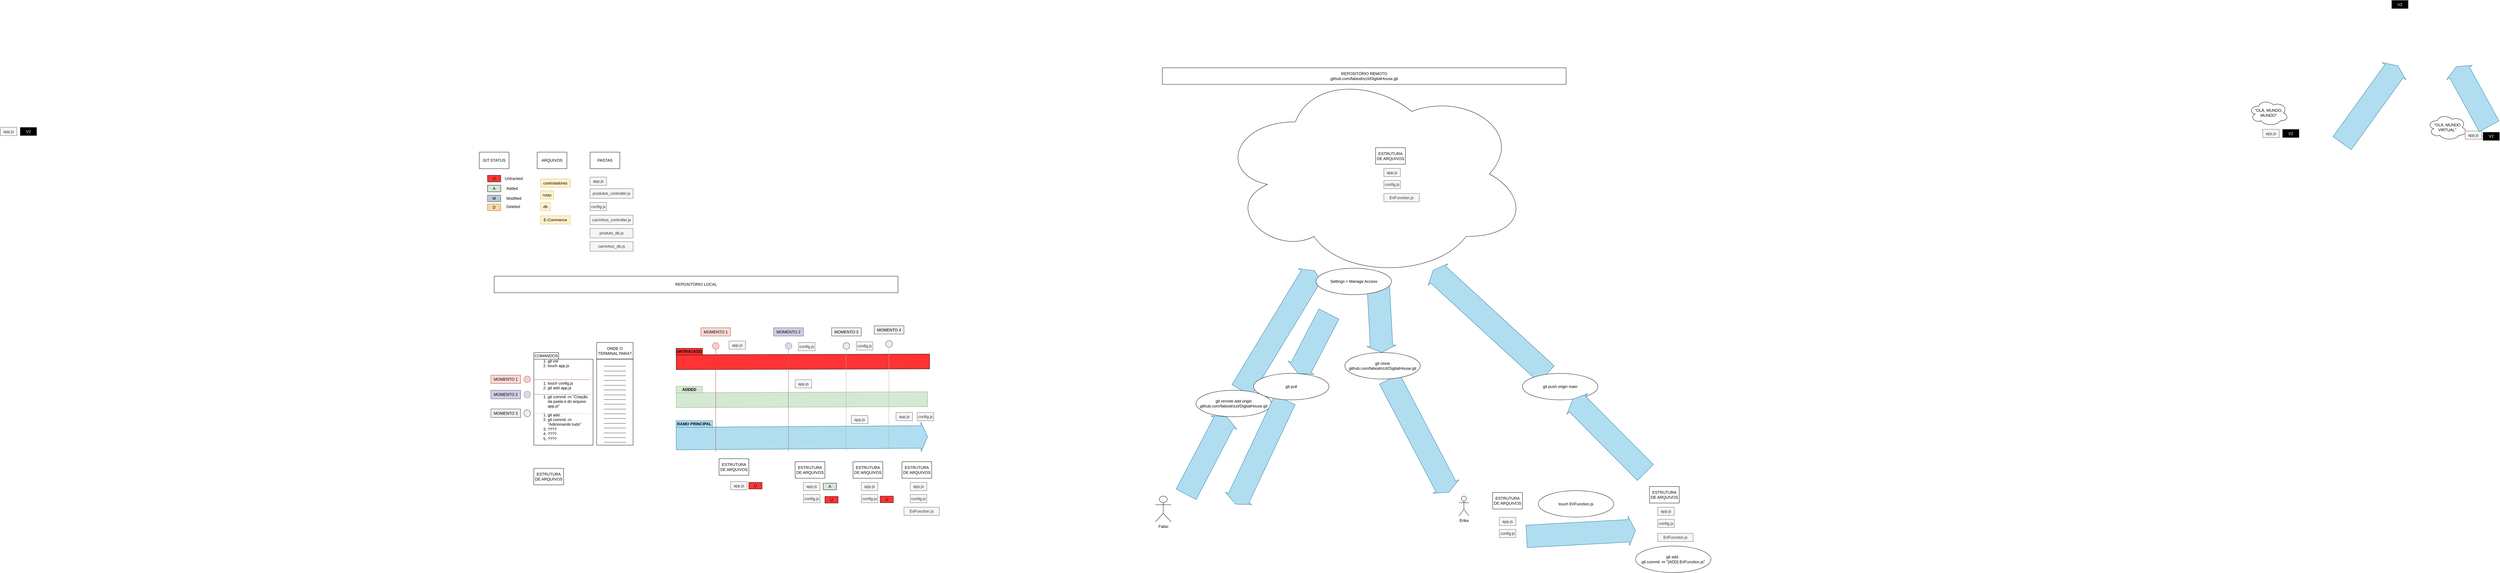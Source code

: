 <mxfile version="14.7.6" type="google"><diagram id="gjfnHKG4UxNZqwAq99h7" name="Page-1"><mxGraphModel dx="8048" dy="7216" grid="1" gridSize="10" guides="1" tooltips="1" connect="1" arrows="1" fold="1" page="1" pageScale="1" pageWidth="827" pageHeight="1169" math="0" shadow="0"><root><mxCell id="0"/><mxCell id="1" parent="0"/><mxCell id="Z1jpbVhlGLMtk55qGKZk-7" value="&lt;ol&gt;&lt;li&gt;&lt;span&gt;git init&lt;/span&gt;&lt;br&gt;&lt;/li&gt;&lt;li&gt;touch app.js&lt;/li&gt;&lt;/ol&gt;&lt;div&gt;&lt;br&gt;&lt;/div&gt;&lt;ol&gt;&lt;li&gt;touch config.js&lt;/li&gt;&lt;li&gt;git add app.js&lt;/li&gt;&lt;/ol&gt;&lt;ol&gt;&lt;li&gt;git commit -m &quot;Criação da pasta e do arquivo app.js&quot;&lt;/li&gt;&lt;/ol&gt;&lt;ol&gt;&lt;li&gt;git add .&lt;/li&gt;&lt;ol&gt;&lt;/ol&gt;&lt;li&gt;git commit -m &quot;Adicionando tudo&quot;&lt;/li&gt;&lt;ol&gt;&lt;/ol&gt;&lt;li&gt;&lt;span&gt;????&lt;/span&gt;&lt;br&gt;&lt;/li&gt;&lt;li&gt;????&lt;/li&gt;&lt;li&gt;????&lt;br&gt;&lt;br&gt;&lt;/li&gt;&lt;/ol&gt;" style="rounded=0;whiteSpace=wrap;html=1;align=left;" parent="1" vertex="1"><mxGeometry x="-1315" y="-3481" width="179" height="260" as="geometry"/></mxCell><mxCell id="Z1jpbVhlGLMtk55qGKZk-8" value="COMANDOS" style="rounded=0;whiteSpace=wrap;html=1;" parent="1" vertex="1"><mxGeometry x="-1315" y="-3501" width="75" height="20" as="geometry"/></mxCell><mxCell id="Z1jpbVhlGLMtk55qGKZk-9" value="&lt;span&gt;ESTRUTURA&lt;/span&gt;&lt;br&gt;&lt;span&gt;DE ARQUIVOS&lt;/span&gt;" style="rounded=0;whiteSpace=wrap;html=1;" parent="1" vertex="1"><mxGeometry x="-1315" y="-3151" width="90" height="50" as="geometry"/></mxCell><mxCell id="Z1jpbVhlGLMtk55qGKZk-10" value="" style="ellipse;whiteSpace=wrap;html=1;fillColor=#f8cecc;strokeColor=#b85450;" parent="1" vertex="1"><mxGeometry x="-1345" y="-3430" width="20" height="20" as="geometry"/></mxCell><mxCell id="Z1jpbVhlGLMtk55qGKZk-11" value="" style="endArrow=none;html=1;entryX=1;entryY=0.25;entryDx=0;entryDy=0;exitX=0;exitY=0.25;exitDx=0;exitDy=0;fillColor=#f8cecc;strokeColor=#b85450;" parent="1" edge="1"><mxGeometry width="50" height="50" relative="1" as="geometry"><mxPoint x="-1315" y="-3419.0" as="sourcePoint"/><mxPoint x="-1145" y="-3419.0" as="targetPoint"/></mxGeometry></mxCell><mxCell id="Z1jpbVhlGLMtk55qGKZk-12" value="" style="ellipse;whiteSpace=wrap;html=1;fillColor=#e1d5e7;strokeColor=#9673a6;" parent="1" vertex="1"><mxGeometry x="-1345" y="-3384.5" width="20" height="21" as="geometry"/></mxCell><mxCell id="Z1jpbVhlGLMtk55qGKZk-13" value="" style="endArrow=none;html=1;entryX=1;entryY=0.25;entryDx=0;entryDy=0;exitX=0;exitY=0.25;exitDx=0;exitDy=0;fillColor=#e1d5e7;strokeColor=#9673a6;" parent="1" edge="1"><mxGeometry width="50" height="50" relative="1" as="geometry"><mxPoint x="-1315" y="-3374.5" as="sourcePoint"/><mxPoint x="-1145" y="-3374.5" as="targetPoint"/></mxGeometry></mxCell><mxCell id="Z1jpbVhlGLMtk55qGKZk-14" value="" style="shape=flexArrow;endArrow=none;html=1;width=45;endSize=6.33;fillColor=#FF3333;endFill=0;" parent="1" edge="1"><mxGeometry width="50" height="50" relative="1" as="geometry"><mxPoint x="-885" y="-3472" as="sourcePoint"/><mxPoint x="-118" y="-3474" as="targetPoint"/></mxGeometry></mxCell><mxCell id="Z1jpbVhlGLMtk55qGKZk-15" value="" style="shape=flexArrow;endArrow=none;html=1;width=45;endSize=6.33;fillColor=#d5e8d4;strokeColor=#82b366;endFill=0;" parent="1" edge="1"><mxGeometry width="50" height="50" relative="1" as="geometry"><mxPoint x="-885" y="-3357" as="sourcePoint"/><mxPoint x="-124" y="-3360" as="targetPoint"/></mxGeometry></mxCell><mxCell id="Z1jpbVhlGLMtk55qGKZk-16" value="" style="shape=flexArrow;endArrow=classic;html=1;width=68;endSize=6.33;fillColor=#b1ddf0;strokeColor=#10739e;" parent="1" edge="1"><mxGeometry width="50" height="50" relative="1" as="geometry"><mxPoint x="-885" y="-3241" as="sourcePoint"/><mxPoint x="-124" y="-3246" as="targetPoint"/></mxGeometry></mxCell><mxCell id="Z1jpbVhlGLMtk55qGKZk-17" value="UNTRACKED" style="rounded=0;whiteSpace=wrap;html=1;fillColor=#FF3333;fontStyle=1" parent="1" vertex="1"><mxGeometry x="-885" y="-3514" width="80" height="20" as="geometry"/></mxCell><mxCell id="Z1jpbVhlGLMtk55qGKZk-18" value="ADDED" style="rounded=0;whiteSpace=wrap;html=1;fillColor=#d5e8d4;strokeColor=#82b366;fontStyle=1" parent="1" vertex="1"><mxGeometry x="-885" y="-3399" width="80" height="20" as="geometry"/></mxCell><mxCell id="Z1jpbVhlGLMtk55qGKZk-19" value="RAMO PRINCIPAL" style="rounded=0;whiteSpace=wrap;html=1;fillColor=#b1ddf0;strokeColor=#10739e;fontStyle=1" parent="1" vertex="1"><mxGeometry x="-885" y="-3295" width="110" height="20" as="geometry"/></mxCell><mxCell id="Z1jpbVhlGLMtk55qGKZk-20" value="" style="ellipse;whiteSpace=wrap;html=1;fillColor=#f8cecc;strokeColor=#b85450;" parent="1" vertex="1"><mxGeometry x="-775" y="-3531" width="20" height="20" as="geometry"/></mxCell><mxCell id="Z1jpbVhlGLMtk55qGKZk-21" value="" style="endArrow=none;html=1;exitX=0.5;exitY=1;exitDx=0;exitDy=0;fillColor=#f8cecc;strokeColor=#b85450;" parent="1" source="Z1jpbVhlGLMtk55qGKZk-20" edge="1"><mxGeometry width="50" height="50" relative="1" as="geometry"><mxPoint x="-805" y="-3491.5" as="sourcePoint"/><mxPoint x="-765" y="-3201" as="targetPoint"/></mxGeometry></mxCell><mxCell id="Z1jpbVhlGLMtk55qGKZk-22" value="&lt;span&gt;ESTRUTURA&lt;/span&gt;&lt;br&gt;&lt;span&gt;DE ARQUIVOS&lt;/span&gt;" style="rounded=0;whiteSpace=wrap;html=1;" parent="1" vertex="1"><mxGeometry x="-755" y="-3180" width="90" height="50" as="geometry"/></mxCell><mxCell id="Z1jpbVhlGLMtk55qGKZk-23" value="U" style="rounded=0;whiteSpace=wrap;html=1;fillColor=#FF3333;" parent="1" vertex="1"><mxGeometry x="-1455" y="-4037" width="40" height="20" as="geometry"/></mxCell><mxCell id="Z1jpbVhlGLMtk55qGKZk-24" value="A" style="rounded=0;whiteSpace=wrap;html=1;fillColor=#D5E8D4;" parent="1" vertex="1"><mxGeometry x="-1455" y="-4007" width="40" height="20" as="geometry"/></mxCell><mxCell id="Z1jpbVhlGLMtk55qGKZk-25" value="M" style="rounded=0;whiteSpace=wrap;html=1;fillColor=#bac8d3;strokeColor=#23445d;" parent="1" vertex="1"><mxGeometry x="-1455" y="-3977" width="40" height="20" as="geometry"/></mxCell><mxCell id="Z1jpbVhlGLMtk55qGKZk-26" value="" style="ellipse;whiteSpace=wrap;html=1;fillColor=#eeeeee;strokeColor=#36393d;" parent="1" vertex="1"><mxGeometry x="-380" y="-3531" width="20" height="20" as="geometry"/></mxCell><mxCell id="Z1jpbVhlGLMtk55qGKZk-27" value="" style="endArrow=none;html=1;exitX=0.5;exitY=1;exitDx=0;exitDy=0;fillColor=#eeeeee;strokeColor=#B3B3B3;" parent="1" edge="1"><mxGeometry width="50" height="50" relative="1" as="geometry"><mxPoint x="-370.5" y="-3511" as="sourcePoint"/><mxPoint x="-370.5" y="-3201" as="targetPoint"/></mxGeometry></mxCell><mxCell id="Z1jpbVhlGLMtk55qGKZk-28" value="GIT STATUS" style="rounded=0;whiteSpace=wrap;html=1;" parent="1" vertex="1"><mxGeometry x="-1480" y="-4107" width="90" height="50" as="geometry"/></mxCell><mxCell id="Z1jpbVhlGLMtk55qGKZk-29" value="ARQUIVOS" style="rounded=0;whiteSpace=wrap;html=1;" parent="1" vertex="1"><mxGeometry x="-1305" y="-4107" width="90" height="50" as="geometry"/></mxCell><mxCell id="Z1jpbVhlGLMtk55qGKZk-30" value="app.js" style="rounded=0;whiteSpace=wrap;html=1;fillColor=#f5f5f5;strokeColor=#666666;fontColor=#333333;" parent="1" vertex="1"><mxGeometry x="-1145" y="-4031.5" width="50" height="25" as="geometry"/></mxCell><mxCell id="Z1jpbVhlGLMtk55qGKZk-31" value="controladores" style="rounded=0;whiteSpace=wrap;html=1;fillColor=#fff2cc;strokeColor=#d6b656;" parent="1" vertex="1"><mxGeometry x="-1295" y="-4026" width="90" height="25" as="geometry"/></mxCell><mxCell id="Z1jpbVhlGLMtk55qGKZk-32" value="rotas" style="rounded=0;whiteSpace=wrap;html=1;fillColor=#fff2cc;strokeColor=#d6b656;" parent="1" vertex="1"><mxGeometry x="-1295" y="-3990" width="40" height="25" as="geometry"/></mxCell><mxCell id="Z1jpbVhlGLMtk55qGKZk-33" value="E-Commerce" style="rounded=0;whiteSpace=wrap;html=1;fillColor=#fff2cc;strokeColor=#d6b656;" parent="1" vertex="1"><mxGeometry x="-1295" y="-3914.5" width="90" height="25" as="geometry"/></mxCell><mxCell id="Z1jpbVhlGLMtk55qGKZk-34" value="db" style="rounded=0;whiteSpace=wrap;html=1;fillColor=#fff2cc;strokeColor=#d6b656;" parent="1" vertex="1"><mxGeometry x="-1295" y="-3955" width="30" height="25" as="geometry"/></mxCell><mxCell id="Z1jpbVhlGLMtk55qGKZk-35" value="produtos_controller.js" style="rounded=0;whiteSpace=wrap;html=1;fillColor=#f5f5f5;strokeColor=#666666;fontColor=#333333;" parent="1" vertex="1"><mxGeometry x="-1145" y="-3996.5" width="130" height="29" as="geometry"/></mxCell><mxCell id="Z1jpbVhlGLMtk55qGKZk-36" value="carrinhos_controller.js" style="rounded=0;whiteSpace=wrap;html=1;fillColor=#f5f5f5;strokeColor=#666666;fontColor=#333333;" parent="1" vertex="1"><mxGeometry x="-1145" y="-3916.5" width="130" height="29" as="geometry"/></mxCell><mxCell id="Z1jpbVhlGLMtk55qGKZk-37" value="produto_db.js" style="rounded=0;whiteSpace=wrap;html=1;fillColor=#f5f5f5;strokeColor=#666666;fontColor=#333333;" parent="1" vertex="1"><mxGeometry x="-1145" y="-3876.5" width="130" height="29" as="geometry"/></mxCell><mxCell id="Z1jpbVhlGLMtk55qGKZk-38" value="carrinhos_db.js" style="rounded=0;whiteSpace=wrap;html=1;fillColor=#f5f5f5;strokeColor=#666666;fontColor=#333333;" parent="1" vertex="1"><mxGeometry x="-1145" y="-3836.5" width="130" height="29" as="geometry"/></mxCell><mxCell id="Z1jpbVhlGLMtk55qGKZk-39" value="config.js" style="rounded=0;whiteSpace=wrap;html=1;fillColor=#f5f5f5;strokeColor=#666666;fontColor=#333333;" parent="1" vertex="1"><mxGeometry x="-1145" y="-3955" width="50" height="25" as="geometry"/></mxCell><mxCell id="Z1jpbVhlGLMtk55qGKZk-40" value="PASTAS" style="rounded=0;whiteSpace=wrap;html=1;" parent="1" vertex="1"><mxGeometry x="-1145" y="-4107" width="90" height="50" as="geometry"/></mxCell><mxCell id="Z1jpbVhlGLMtk55qGKZk-41" value="" style="edgeStyle=none;rounded=0;orthogonalLoop=1;jettySize=auto;html=1;strokeColor=#B3B3B3;fillColor=#FF3333;fontColor=#FFFFFF;entryX=0.5;entryY=1;entryDx=0;entryDy=0;" parent="1" source="Z1jpbVhlGLMtk55qGKZk-42" target="Z1jpbVhlGLMtk55qGKZk-42" edge="1"><mxGeometry relative="1" as="geometry"/></mxCell><mxCell id="Z1jpbVhlGLMtk55qGKZk-42" value="ONDE O TERMINAL PARA?" style="rounded=0;whiteSpace=wrap;html=1;" parent="1" vertex="1"><mxGeometry x="-1125" y="-3531.5" width="110" height="50" as="geometry"/></mxCell><mxCell id="Z1jpbVhlGLMtk55qGKZk-43" style="edgeStyle=none;rounded=0;orthogonalLoop=1;jettySize=auto;html=1;exitX=1;exitY=0.5;exitDx=0;exitDy=0;fillColor=#FF3333;" parent="1" source="Z1jpbVhlGLMtk55qGKZk-42" target="Z1jpbVhlGLMtk55qGKZk-42" edge="1"><mxGeometry relative="1" as="geometry"/></mxCell><mxCell id="Z1jpbVhlGLMtk55qGKZk-44" value="MOMENTO 1" style="rounded=0;whiteSpace=wrap;html=1;fillColor=#fad9d5;strokeColor=#ae4132;" parent="1" vertex="1"><mxGeometry x="-1445" y="-3432.5" width="90" height="25" as="geometry"/></mxCell><mxCell id="Z1jpbVhlGLMtk55qGKZk-45" value="MOMENTO 2" style="rounded=0;whiteSpace=wrap;html=1;fillColor=#d0cee2;strokeColor=#56517e;" parent="1" vertex="1"><mxGeometry x="-1445" y="-3387" width="90" height="26" as="geometry"/></mxCell><mxCell id="Z1jpbVhlGLMtk55qGKZk-46" value="MOMENTO 1" style="rounded=0;whiteSpace=wrap;html=1;fillColor=#fad9d5;strokeColor=#ae4132;" parent="1" vertex="1"><mxGeometry x="-810" y="-3576" width="90" height="25" as="geometry"/></mxCell><mxCell id="Z1jpbVhlGLMtk55qGKZk-47" value="MOMENTO 3" style="rounded=0;whiteSpace=wrap;html=1;fillColor=#eeeeee;strokeColor=#36393d;" parent="1" vertex="1"><mxGeometry x="-415" y="-3576" width="90" height="25" as="geometry"/></mxCell><mxCell id="Z1jpbVhlGLMtk55qGKZk-48" value="&lt;span&gt;ESTRUTURA&lt;/span&gt;&lt;br&gt;&lt;span&gt;DE ARQUIVOS&lt;/span&gt;" style="rounded=0;whiteSpace=wrap;html=1;" parent="1" vertex="1"><mxGeometry x="-350" y="-3171" width="90" height="50" as="geometry"/></mxCell><mxCell id="Z1jpbVhlGLMtk55qGKZk-49" value="D" style="rounded=0;whiteSpace=wrap;html=1;fillColor=#fad7ac;strokeColor=#b46504;" parent="1" vertex="1"><mxGeometry x="-1455" y="-3950" width="40" height="20" as="geometry"/></mxCell><mxCell id="Z1jpbVhlGLMtk55qGKZk-50" value="Untracked" style="text;html=1;align=left;verticalAlign=middle;resizable=0;points=[];autosize=1;" parent="1" vertex="1"><mxGeometry x="-1405" y="-4037" width="70" height="20" as="geometry"/></mxCell><mxCell id="Z1jpbVhlGLMtk55qGKZk-51" value="Added" style="text;html=1;align=left;verticalAlign=middle;resizable=0;points=[];autosize=1;" parent="1" vertex="1"><mxGeometry x="-1400" y="-4007" width="50" height="20" as="geometry"/></mxCell><mxCell id="Z1jpbVhlGLMtk55qGKZk-52" value="Modified" style="text;html=1;align=left;verticalAlign=middle;resizable=0;points=[];autosize=1;" parent="1" vertex="1"><mxGeometry x="-1400" y="-3977" width="60" height="20" as="geometry"/></mxCell><mxCell id="Z1jpbVhlGLMtk55qGKZk-53" value="Deleted" style="text;html=1;align=left;verticalAlign=middle;resizable=0;points=[];autosize=1;" parent="1" vertex="1"><mxGeometry x="-1400" y="-3952" width="60" height="20" as="geometry"/></mxCell><mxCell id="Z1jpbVhlGLMtk55qGKZk-54" value="" style="edgeStyle=none;rounded=0;orthogonalLoop=1;jettySize=auto;html=1;fillColor=#FF3333;fontColor=#FFFFFF;" parent="1" edge="1"><mxGeometry relative="1" as="geometry"><mxPoint x="-837.687" y="-3591" as="targetPoint"/><mxPoint x="-837.687" y="-3591" as="sourcePoint"/></mxGeometry></mxCell><mxCell id="Z1jpbVhlGLMtk55qGKZk-55" value="app.js" style="rounded=0;whiteSpace=wrap;html=1;fillColor=#f5f5f5;strokeColor=#666666;fontColor=#333333;" parent="1" vertex="1"><mxGeometry x="-720" y="-3111" width="50" height="25" as="geometry"/></mxCell><mxCell id="Z1jpbVhlGLMtk55qGKZk-56" value="U" style="rounded=0;whiteSpace=wrap;html=1;fillColor=#FF3333;" parent="1" vertex="1"><mxGeometry x="-665" y="-3108.5" width="40" height="20" as="geometry"/></mxCell><mxCell id="Z1jpbVhlGLMtk55qGKZk-57" value="app.js" style="rounded=0;whiteSpace=wrap;html=1;fillColor=#f5f5f5;strokeColor=#666666;fontColor=#333333;" parent="1" vertex="1"><mxGeometry x="-725" y="-3536" width="50" height="25" as="geometry"/></mxCell><mxCell id="Z1jpbVhlGLMtk55qGKZk-58" value="app.js" style="rounded=0;whiteSpace=wrap;html=1;fillColor=#f5f5f5;strokeColor=#666666;fontColor=#333333;" parent="1" vertex="1"><mxGeometry x="-355" y="-3311" width="50" height="25" as="geometry"/></mxCell><mxCell id="Z1jpbVhlGLMtk55qGKZk-59" value="app.js" style="rounded=0;whiteSpace=wrap;html=1;fillColor=#f5f5f5;strokeColor=#666666;fontColor=#333333;" parent="1" vertex="1"><mxGeometry x="-325" y="-3108.5" width="50" height="25" as="geometry"/></mxCell><mxCell id="Z1jpbVhlGLMtk55qGKZk-60" value="config.js" style="rounded=0;whiteSpace=wrap;html=1;fillColor=#f5f5f5;strokeColor=#666666;fontColor=#333333;" parent="1" vertex="1"><mxGeometry x="-340" y="-3533.5" width="50" height="25" as="geometry"/></mxCell><mxCell id="Z1jpbVhlGLMtk55qGKZk-61" value="" style="ellipse;whiteSpace=wrap;html=1;fillColor=#eeeeee;strokeColor=#36393d;" parent="1" vertex="1"><mxGeometry x="-1345" y="-3328" width="20" height="21" as="geometry"/></mxCell><mxCell id="Z1jpbVhlGLMtk55qGKZk-62" value="MOMENTO 3" style="rounded=0;whiteSpace=wrap;html=1;fillColor=#eeeeee;strokeColor=#36393d;" parent="1" vertex="1"><mxGeometry x="-1445" y="-3330.5" width="90" height="26" as="geometry"/></mxCell><mxCell id="Z1jpbVhlGLMtk55qGKZk-63" value="" style="endArrow=none;html=1;entryX=1;entryY=0.25;entryDx=0;entryDy=0;exitX=0;exitY=0.25;exitDx=0;exitDy=0;fillColor=#f9f7ed;strokeColor=#CCCCCC;" parent="1" edge="1"><mxGeometry width="50" height="50" relative="1" as="geometry"><mxPoint x="-1315" y="-3316.59" as="sourcePoint"/><mxPoint x="-1145" y="-3316.59" as="targetPoint"/></mxGeometry></mxCell><mxCell id="Z1jpbVhlGLMtk55qGKZk-64" value="" style="ellipse;whiteSpace=wrap;html=1;fillColor=#e1d5e7;strokeColor=#9673a6;" parent="1" vertex="1"><mxGeometry x="-555" y="-3531" width="20" height="20" as="geometry"/></mxCell><mxCell id="Z1jpbVhlGLMtk55qGKZk-65" value="" style="endArrow=none;html=1;exitX=0.5;exitY=1;exitDx=0;exitDy=0;fillColor=#e1d5e7;strokeColor=#9673a6;" parent="1" edge="1"><mxGeometry width="50" height="50" relative="1" as="geometry"><mxPoint x="-545.5" y="-3511" as="sourcePoint"/><mxPoint x="-545.5" y="-3201" as="targetPoint"/></mxGeometry></mxCell><mxCell id="Z1jpbVhlGLMtk55qGKZk-66" value="MOMENTO 2" style="rounded=0;whiteSpace=wrap;html=1;fillColor=#d0cee2;strokeColor=#56517e;" parent="1" vertex="1"><mxGeometry x="-590" y="-3576" width="90" height="25" as="geometry"/></mxCell><mxCell id="Z1jpbVhlGLMtk55qGKZk-67" value="&lt;span&gt;ESTRUTURA&lt;/span&gt;&lt;br&gt;&lt;span&gt;DE ARQUIVOS&lt;/span&gt;" style="rounded=0;whiteSpace=wrap;html=1;" parent="1" vertex="1"><mxGeometry x="-525" y="-3171" width="90" height="50" as="geometry"/></mxCell><mxCell id="Z1jpbVhlGLMtk55qGKZk-68" value="app.js" style="rounded=0;whiteSpace=wrap;html=1;fillColor=#f5f5f5;strokeColor=#666666;fontColor=#333333;" parent="1" vertex="1"><mxGeometry x="-500" y="-3108.5" width="50" height="25" as="geometry"/></mxCell><mxCell id="Z1jpbVhlGLMtk55qGKZk-69" value="app.js" style="rounded=0;whiteSpace=wrap;html=1;fillColor=#f5f5f5;strokeColor=#666666;fontColor=#333333;" parent="1" vertex="1"><mxGeometry x="-525" y="-3419" width="50" height="25" as="geometry"/></mxCell><mxCell id="Z1jpbVhlGLMtk55qGKZk-70" value="A" style="rounded=0;whiteSpace=wrap;html=1;fillColor=#D5E8D4;" parent="1" vertex="1"><mxGeometry x="-440" y="-3106" width="40" height="20" as="geometry"/></mxCell><mxCell id="Z1jpbVhlGLMtk55qGKZk-71" value="config.js" style="rounded=0;whiteSpace=wrap;html=1;fillColor=#f5f5f5;strokeColor=#666666;fontColor=#333333;" parent="1" vertex="1"><mxGeometry x="-515" y="-3531.5" width="50" height="25" as="geometry"/></mxCell><mxCell id="Z1jpbVhlGLMtk55qGKZk-72" value="__________&lt;br&gt;__________&lt;br&gt;__________&lt;br&gt;__________&lt;br&gt;__________&lt;br&gt;__________&lt;br&gt;__________&lt;br&gt;__________&lt;br&gt;__________&lt;br&gt;__________&lt;br&gt;__________&lt;br&gt;__________&lt;br&gt;__________&lt;br&gt;__________&lt;br&gt;__________&lt;br&gt;__________&lt;br&gt;__________&lt;br&gt;" style="rounded=0;whiteSpace=wrap;html=1;" parent="1" vertex="1"><mxGeometry x="-1125" y="-3481" width="110" height="260" as="geometry"/></mxCell><mxCell id="Z1jpbVhlGLMtk55qGKZk-73" value="config.js" style="rounded=0;whiteSpace=wrap;html=1;fillColor=#f5f5f5;strokeColor=#666666;fontColor=#333333;" parent="1" vertex="1"><mxGeometry x="-500" y="-3072" width="50" height="25" as="geometry"/></mxCell><mxCell id="Z1jpbVhlGLMtk55qGKZk-74" value="config.js" style="rounded=0;whiteSpace=wrap;html=1;fillColor=#f5f5f5;strokeColor=#666666;fontColor=#333333;" parent="1" vertex="1"><mxGeometry x="-325" y="-3072" width="50" height="25" as="geometry"/></mxCell><mxCell id="Z1jpbVhlGLMtk55qGKZk-75" value="U" style="rounded=0;whiteSpace=wrap;html=1;fillColor=#FF3333;" parent="1" vertex="1"><mxGeometry x="-268" y="-3067" width="40" height="20" as="geometry"/></mxCell><mxCell id="Z1jpbVhlGLMtk55qGKZk-76" value="U" style="rounded=0;whiteSpace=wrap;html=1;fillColor=#FF3333;" parent="1" vertex="1"><mxGeometry x="-435" y="-3066" width="40" height="20" as="geometry"/></mxCell><mxCell id="Z1jpbVhlGLMtk55qGKZk-77" value="REPOSITÓRIO LOCAL" style="rounded=0;whiteSpace=wrap;html=1;" parent="1" vertex="1"><mxGeometry x="-1435" y="-3732" width="1221" height="50" as="geometry"/></mxCell><mxCell id="Z1jpbVhlGLMtk55qGKZk-78" value="" style="ellipse;whiteSpace=wrap;html=1;fillColor=#eeeeee;strokeColor=#36393d;" parent="1" vertex="1"><mxGeometry x="-251" y="-3537" width="20" height="20" as="geometry"/></mxCell><mxCell id="Z1jpbVhlGLMtk55qGKZk-79" value="" style="endArrow=none;html=1;exitX=0.5;exitY=1;exitDx=0;exitDy=0;fillColor=#eeeeee;strokeColor=#B3B3B3;" parent="1" edge="1"><mxGeometry width="50" height="50" relative="1" as="geometry"><mxPoint x="-241.5" y="-3517" as="sourcePoint"/><mxPoint x="-241.5" y="-3207" as="targetPoint"/></mxGeometry></mxCell><mxCell id="Z1jpbVhlGLMtk55qGKZk-80" value="MOMENTO 4" style="rounded=0;whiteSpace=wrap;html=1;fillColor=#eeeeee;strokeColor=#36393d;" parent="1" vertex="1"><mxGeometry x="-286" y="-3582" width="90" height="25" as="geometry"/></mxCell><mxCell id="Z1jpbVhlGLMtk55qGKZk-81" value="app.js" style="rounded=0;whiteSpace=wrap;html=1;fillColor=#f5f5f5;strokeColor=#666666;fontColor=#333333;" parent="1" vertex="1"><mxGeometry x="-220" y="-3320" width="50" height="25" as="geometry"/></mxCell><mxCell id="Z1jpbVhlGLMtk55qGKZk-82" value="config.js" style="rounded=0;whiteSpace=wrap;html=1;fillColor=#f5f5f5;strokeColor=#666666;fontColor=#333333;" parent="1" vertex="1"><mxGeometry x="-156" y="-3320" width="50" height="25" as="geometry"/></mxCell><mxCell id="Z1jpbVhlGLMtk55qGKZk-83" value="&lt;span&gt;ESTRUTURA&lt;/span&gt;&lt;br&gt;&lt;span&gt;DE ARQUIVOS&lt;/span&gt;" style="rounded=0;whiteSpace=wrap;html=1;" parent="1" vertex="1"><mxGeometry x="-202" y="-3171" width="90" height="50" as="geometry"/></mxCell><mxCell id="Z1jpbVhlGLMtk55qGKZk-84" value="app.js" style="rounded=0;whiteSpace=wrap;html=1;fillColor=#f5f5f5;strokeColor=#666666;fontColor=#333333;" parent="1" vertex="1"><mxGeometry x="-177" y="-3108.5" width="50" height="25" as="geometry"/></mxCell><mxCell id="Z1jpbVhlGLMtk55qGKZk-85" value="config.js" style="rounded=0;whiteSpace=wrap;html=1;fillColor=#f5f5f5;strokeColor=#666666;fontColor=#333333;" parent="1" vertex="1"><mxGeometry x="-177" y="-3072" width="50" height="25" as="geometry"/></mxCell><mxCell id="Z1jpbVhlGLMtk55qGKZk-86" value="Fabio" style="shape=umlActor;verticalLabelPosition=bottom;verticalAlign=top;html=1;outlineConnect=0;" parent="1" vertex="1"><mxGeometry x="564" y="-3067" width="48" height="78" as="geometry"/></mxCell><mxCell id="Z1jpbVhlGLMtk55qGKZk-87" value="" style="ellipse;shape=cloud;whiteSpace=wrap;html=1;fillColor=none;" parent="1" vertex="1"><mxGeometry x="753" y="-4356" width="938" height="630" as="geometry"/></mxCell><mxCell id="Z1jpbVhlGLMtk55qGKZk-88" value="REPOSITÓRIO REMOTO&lt;br&gt;github.com/fabiodrizzt/DigitalHouse.git" style="rounded=0;whiteSpace=wrap;html=1;" parent="1" vertex="1"><mxGeometry x="585" y="-4362" width="1221" height="50" as="geometry"/></mxCell><mxCell id="Z1jpbVhlGLMtk55qGKZk-89" value="" style="shape=flexArrow;endArrow=classic;html=1;width=68;endSize=6.33;fillColor=#b1ddf0;strokeColor=#10739e;" parent="1" edge="1"><mxGeometry width="50" height="50" relative="1" as="geometry"><mxPoint x="657" y="-3072" as="sourcePoint"/><mxPoint x="780.506" y="-3307.652" as="targetPoint"/></mxGeometry></mxCell><mxCell id="Z1jpbVhlGLMtk55qGKZk-90" value="" style="shape=flexArrow;endArrow=classic;html=1;width=68;endSize=6.33;fillColor=#b1ddf0;strokeColor=#10739e;" parent="1" edge="1"><mxGeometry width="50" height="50" relative="1" as="geometry"><mxPoint x="824.672" y="-3386.128" as="sourcePoint"/><mxPoint x="1045.148" y="-3749.254" as="targetPoint"/></mxGeometry></mxCell><mxCell id="Z1jpbVhlGLMtk55qGKZk-91" value="git remote add origin github.com/fabiodrizzt/DigitalHouse.git" style="ellipse;whiteSpace=wrap;html=1;" parent="1" vertex="1"><mxGeometry x="687" y="-3387" width="228" height="80" as="geometry"/></mxCell><mxCell id="Z1jpbVhlGLMtk55qGKZk-92" value="&lt;div&gt;&lt;span&gt;ESTRUTURA&lt;/span&gt;&lt;br&gt;&lt;/div&gt;&lt;div&gt;DE ARQUIVOS&lt;/div&gt;" style="rounded=0;whiteSpace=wrap;html=1;" parent="1" vertex="1"><mxGeometry x="1230" y="-4120.5" width="90" height="50" as="geometry"/></mxCell><mxCell id="Z1jpbVhlGLMtk55qGKZk-93" value="app.js" style="rounded=0;whiteSpace=wrap;html=1;fillColor=#f5f5f5;strokeColor=#666666;fontColor=#333333;" parent="1" vertex="1"><mxGeometry x="1255" y="-4058" width="50" height="25" as="geometry"/></mxCell><mxCell id="Z1jpbVhlGLMtk55qGKZk-94" value="config.js" style="rounded=0;whiteSpace=wrap;html=1;fillColor=#f5f5f5;strokeColor=#666666;fontColor=#333333;" parent="1" vertex="1"><mxGeometry x="1255" y="-4021.5" width="50" height="25" as="geometry"/></mxCell><mxCell id="Z1jpbVhlGLMtk55qGKZk-95" value="Erika&lt;br&gt;" style="shape=umlActor;verticalLabelPosition=bottom;verticalAlign=top;html=1;outlineConnect=0;" parent="1" vertex="1"><mxGeometry x="1482" y="-3067" width="30" height="60" as="geometry"/></mxCell><mxCell id="Z1jpbVhlGLMtk55qGKZk-96" value="" style="shape=flexArrow;endArrow=classic;html=1;width=68;endSize=6.33;fillColor=#b1ddf0;strokeColor=#10739e;" parent="1" source="Z1jpbVhlGLMtk55qGKZk-97" edge="1"><mxGeometry width="50" height="50" relative="1" as="geometry"><mxPoint x="1197" y="-3654" as="sourcePoint"/><mxPoint x="1452" y="-3078" as="targetPoint"/></mxGeometry></mxCell><mxCell id="Z1jpbVhlGLMtk55qGKZk-97" value="git clone github.com/fabiodrizzt/DigitalHouse.git" style="ellipse;whiteSpace=wrap;html=1;" parent="1" vertex="1"><mxGeometry x="1137" y="-3501" width="228" height="80" as="geometry"/></mxCell><mxCell id="Z1jpbVhlGLMtk55qGKZk-98" value="" style="shape=flexArrow;endArrow=classic;html=1;width=68;endSize=6.33;fillColor=#b1ddf0;strokeColor=#10739e;" parent="1" target="Z1jpbVhlGLMtk55qGKZk-97" edge="1"><mxGeometry width="50" height="50" relative="1" as="geometry"><mxPoint x="1236.992" y="-3726.161" as="sourcePoint"/><mxPoint x="1293" y="-3210" as="targetPoint"/></mxGeometry></mxCell><mxCell id="Z1jpbVhlGLMtk55qGKZk-99" value="&lt;div&gt;&lt;span&gt;ESTRUTURA&lt;/span&gt;&lt;br&gt;&lt;/div&gt;&lt;div&gt;DE ARQUIVOS&lt;/div&gt;" style="rounded=0;whiteSpace=wrap;html=1;" parent="1" vertex="1"><mxGeometry x="1584" y="-3078" width="90" height="50" as="geometry"/></mxCell><mxCell id="Z1jpbVhlGLMtk55qGKZk-100" value="app.js" style="rounded=0;whiteSpace=wrap;html=1;fillColor=#f5f5f5;strokeColor=#666666;fontColor=#333333;" parent="1" vertex="1"><mxGeometry x="1604" y="-3003" width="50" height="25" as="geometry"/></mxCell><mxCell id="Z1jpbVhlGLMtk55qGKZk-101" value="config.js" style="rounded=0;whiteSpace=wrap;html=1;fillColor=#f5f5f5;strokeColor=#666666;fontColor=#333333;" parent="1" vertex="1"><mxGeometry x="1604" y="-2966.5" width="50" height="25" as="geometry"/></mxCell><mxCell id="Z1jpbVhlGLMtk55qGKZk-102" value="" style="shape=flexArrow;endArrow=classic;html=1;width=68;endSize=6.33;fillColor=#b1ddf0;strokeColor=#10739e;" parent="1" edge="1"><mxGeometry width="50" height="50" relative="1" as="geometry"><mxPoint x="1686" y="-2945.25" as="sourcePoint"/><mxPoint x="2016" y="-2963.25" as="targetPoint"/></mxGeometry></mxCell><mxCell id="Z1jpbVhlGLMtk55qGKZk-103" value="touch EriFunction.js" style="ellipse;whiteSpace=wrap;html=1;" parent="1" vertex="1"><mxGeometry x="1722" y="-3083.5" width="228" height="80" as="geometry"/></mxCell><mxCell id="Z1jpbVhlGLMtk55qGKZk-104" value="EriFunction.js" style="rounded=0;whiteSpace=wrap;html=1;fillColor=#f5f5f5;strokeColor=#666666;fontColor=#333333;" parent="1" vertex="1"><mxGeometry x="2083" y="-2954.5" width="107" height="25" as="geometry"/></mxCell><mxCell id="Z1jpbVhlGLMtk55qGKZk-105" value="&lt;span&gt;ESTRUTURA&lt;/span&gt;&lt;br&gt;&lt;span&gt;DE ARQUIVOS&lt;/span&gt;" style="rounded=0;whiteSpace=wrap;html=1;" parent="1" vertex="1"><mxGeometry x="2058" y="-3096" width="90" height="50" as="geometry"/></mxCell><mxCell id="Z1jpbVhlGLMtk55qGKZk-106" value="app.js" style="rounded=0;whiteSpace=wrap;html=1;fillColor=#f5f5f5;strokeColor=#666666;fontColor=#333333;" parent="1" vertex="1"><mxGeometry x="2083" y="-3033.5" width="50" height="25" as="geometry"/></mxCell><mxCell id="Z1jpbVhlGLMtk55qGKZk-107" value="config.js" style="rounded=0;whiteSpace=wrap;html=1;fillColor=#f5f5f5;strokeColor=#666666;fontColor=#333333;" parent="1" vertex="1"><mxGeometry x="2083" y="-2997" width="50" height="25" as="geometry"/></mxCell><mxCell id="Z1jpbVhlGLMtk55qGKZk-108" value="git add .&lt;br&gt;git commit -m &quot;[ADD] EriFunction.js&quot;" style="ellipse;whiteSpace=wrap;html=1;" parent="1" vertex="1"><mxGeometry x="2016" y="-2916" width="228" height="80" as="geometry"/></mxCell><mxCell id="Z1jpbVhlGLMtk55qGKZk-109" value="" style="shape=flexArrow;endArrow=classic;html=1;width=68;endSize=6.33;fillColor=#b1ddf0;strokeColor=#10739e;" parent="1" source="Z1jpbVhlGLMtk55qGKZk-110" edge="1"><mxGeometry width="50" height="50" relative="1" as="geometry"><mxPoint x="2046" y="-3138" as="sourcePoint"/><mxPoint x="1403.837" y="-3750.639" as="targetPoint"/></mxGeometry></mxCell><mxCell id="Z1jpbVhlGLMtk55qGKZk-110" value="git push origin main" style="ellipse;whiteSpace=wrap;html=1;" parent="1" vertex="1"><mxGeometry x="1674" y="-3438" width="228" height="80" as="geometry"/></mxCell><mxCell id="Z1jpbVhlGLMtk55qGKZk-111" value="" style="shape=flexArrow;endArrow=classic;html=1;width=68;endSize=6.33;fillColor=#b1ddf0;strokeColor=#10739e;" parent="1" target="Z1jpbVhlGLMtk55qGKZk-110" edge="1"><mxGeometry width="50" height="50" relative="1" as="geometry"><mxPoint x="2046" y="-3138.0" as="sourcePoint"/><mxPoint x="1403.837" y="-3750.639" as="targetPoint"/></mxGeometry></mxCell><mxCell id="Z1jpbVhlGLMtk55qGKZk-112" value="EriFunction.js" style="rounded=0;whiteSpace=wrap;html=1;fillColor=#f5f5f5;strokeColor=#666666;fontColor=#333333;" parent="1" vertex="1"><mxGeometry x="1255" y="-3982" width="107" height="25" as="geometry"/></mxCell><mxCell id="Z1jpbVhlGLMtk55qGKZk-113" value="" style="shape=flexArrow;endArrow=classic;html=1;width=68;endSize=6.33;fillColor=#b1ddf0;strokeColor=#10739e;" parent="1" source="Z1jpbVhlGLMtk55qGKZk-114" edge="1"><mxGeometry width="50" height="50" relative="1" as="geometry"><mxPoint x="1089" y="-3618" as="sourcePoint"/><mxPoint x="807" y="-3042" as="targetPoint"/></mxGeometry></mxCell><mxCell id="Z1jpbVhlGLMtk55qGKZk-114" value="git pull" style="ellipse;whiteSpace=wrap;html=1;" parent="1" vertex="1"><mxGeometry x="861" y="-3438" width="228" height="80" as="geometry"/></mxCell><mxCell id="Z1jpbVhlGLMtk55qGKZk-115" value="" style="shape=flexArrow;endArrow=classic;html=1;width=68;endSize=6.33;fillColor=#b1ddf0;strokeColor=#10739e;" parent="1" target="Z1jpbVhlGLMtk55qGKZk-114" edge="1"><mxGeometry width="50" height="50" relative="1" as="geometry"><mxPoint x="1089" y="-3618" as="sourcePoint"/><mxPoint x="807" y="-3042" as="targetPoint"/></mxGeometry></mxCell><mxCell id="Z1jpbVhlGLMtk55qGKZk-116" value="EriFunction.js" style="rounded=0;whiteSpace=wrap;html=1;fillColor=#f5f5f5;strokeColor=#666666;fontColor=#333333;" parent="1" vertex="1"><mxGeometry x="-196" y="-3033.5" width="107" height="25" as="geometry"/></mxCell><mxCell id="Z1jpbVhlGLMtk55qGKZk-117" value="Settings &amp;gt; Manage Access" style="ellipse;whiteSpace=wrap;html=1;" parent="1" vertex="1"><mxGeometry x="1050" y="-3756" width="228" height="80" as="geometry"/></mxCell><mxCell id="Z1jpbVhlGLMtk55qGKZk-118" value="V2" style="rounded=0;whiteSpace=wrap;html=1;strokeColor=#666666;fillColor=#000000;fontColor=#FFFFFF;" parent="1" vertex="1"><mxGeometry x="4578" y="-4167.3" width="50" height="25" as="geometry"/></mxCell><mxCell id="Z1jpbVhlGLMtk55qGKZk-119" value="&lt;div&gt;&lt;span&gt;&quot;OLÁ, MUNDO VIRTUAL&quot;&lt;/span&gt;&lt;br&gt;&lt;/div&gt;" style="ellipse;shape=cloud;whiteSpace=wrap;html=1;" parent="1" vertex="1"><mxGeometry x="4410" y="-4222.3" width="120" height="80" as="geometry"/></mxCell><mxCell id="Z1jpbVhlGLMtk55qGKZk-120" value="app.js" style="rounded=0;whiteSpace=wrap;html=1;fillColor=#f5f5f5;strokeColor=#666666;fontColor=#333333;" parent="1" vertex="1"><mxGeometry x="4524" y="-4171" width="50" height="25" as="geometry"/></mxCell><mxCell id="Z1jpbVhlGLMtk55qGKZk-121" value="" style="shape=flexArrow;endArrow=classic;html=1;width=68;endSize=6.33;fillColor=#b1ddf0;strokeColor=#10739e;" parent="1" edge="1"><mxGeometry width="50" height="50" relative="1" as="geometry"><mxPoint x="4152" y="-4134" as="sourcePoint"/><mxPoint x="4321.188" y="-4368.446" as="targetPoint"/></mxGeometry></mxCell><mxCell id="Z1jpbVhlGLMtk55qGKZk-122" value="" style="shape=flexArrow;endArrow=classic;html=1;width=68;endSize=6.33;fillColor=#b1ddf0;strokeColor=#10739e;exitX=0.1;exitY=1.064;exitDx=0;exitDy=0;exitPerimeter=0;" parent="1" edge="1"><mxGeometry width="50" height="50" relative="1" as="geometry"><mxPoint x="4596.817" y="-4184.856" as="sourcePoint"/><mxPoint x="4497.258" y="-4365.905" as="targetPoint"/></mxGeometry></mxCell><mxCell id="Z1jpbVhlGLMtk55qGKZk-123" value="V2" style="rounded=0;whiteSpace=wrap;html=1;strokeColor=#666666;fillColor=#000000;fontColor=#FFFFFF;" parent="1" vertex="1"><mxGeometry x="4302" y="-4566" width="50" height="25" as="geometry"/></mxCell><mxCell id="Z1jpbVhlGLMtk55qGKZk-124" value="V2" style="rounded=0;whiteSpace=wrap;html=1;strokeColor=#666666;fillColor=#000000;fontColor=#FFFFFF;" parent="1" vertex="1"><mxGeometry x="3972" y="-4176" width="50" height="25" as="geometry"/></mxCell><mxCell id="Z1jpbVhlGLMtk55qGKZk-125" value="&quot;OLÁ, MUNDO, MUNDO&quot;" style="ellipse;shape=cloud;whiteSpace=wrap;html=1;" parent="1" vertex="1"><mxGeometry x="3870" y="-4266" width="120" height="80" as="geometry"/></mxCell><mxCell id="Z1jpbVhlGLMtk55qGKZk-126" value="app.js" style="rounded=0;whiteSpace=wrap;html=1;fillColor=#f5f5f5;strokeColor=#666666;fontColor=#333333;" parent="1" vertex="1"><mxGeometry x="3912" y="-4176" width="50" height="25" as="geometry"/></mxCell><mxCell id="Z1jpbVhlGLMtk55qGKZk-127" value="V2" style="rounded=0;whiteSpace=wrap;html=1;strokeColor=#666666;fillColor=#000000;fontColor=#FFFFFF;" parent="1" vertex="1"><mxGeometry x="-2868" y="-4182" width="50" height="25" as="geometry"/></mxCell><mxCell id="Z1jpbVhlGLMtk55qGKZk-128" value="app.js" style="rounded=0;whiteSpace=wrap;html=1;fillColor=#f5f5f5;strokeColor=#666666;fontColor=#333333;" parent="1" vertex="1"><mxGeometry x="-2928" y="-4182" width="50" height="25" as="geometry"/></mxCell></root></mxGraphModel></diagram></mxfile>